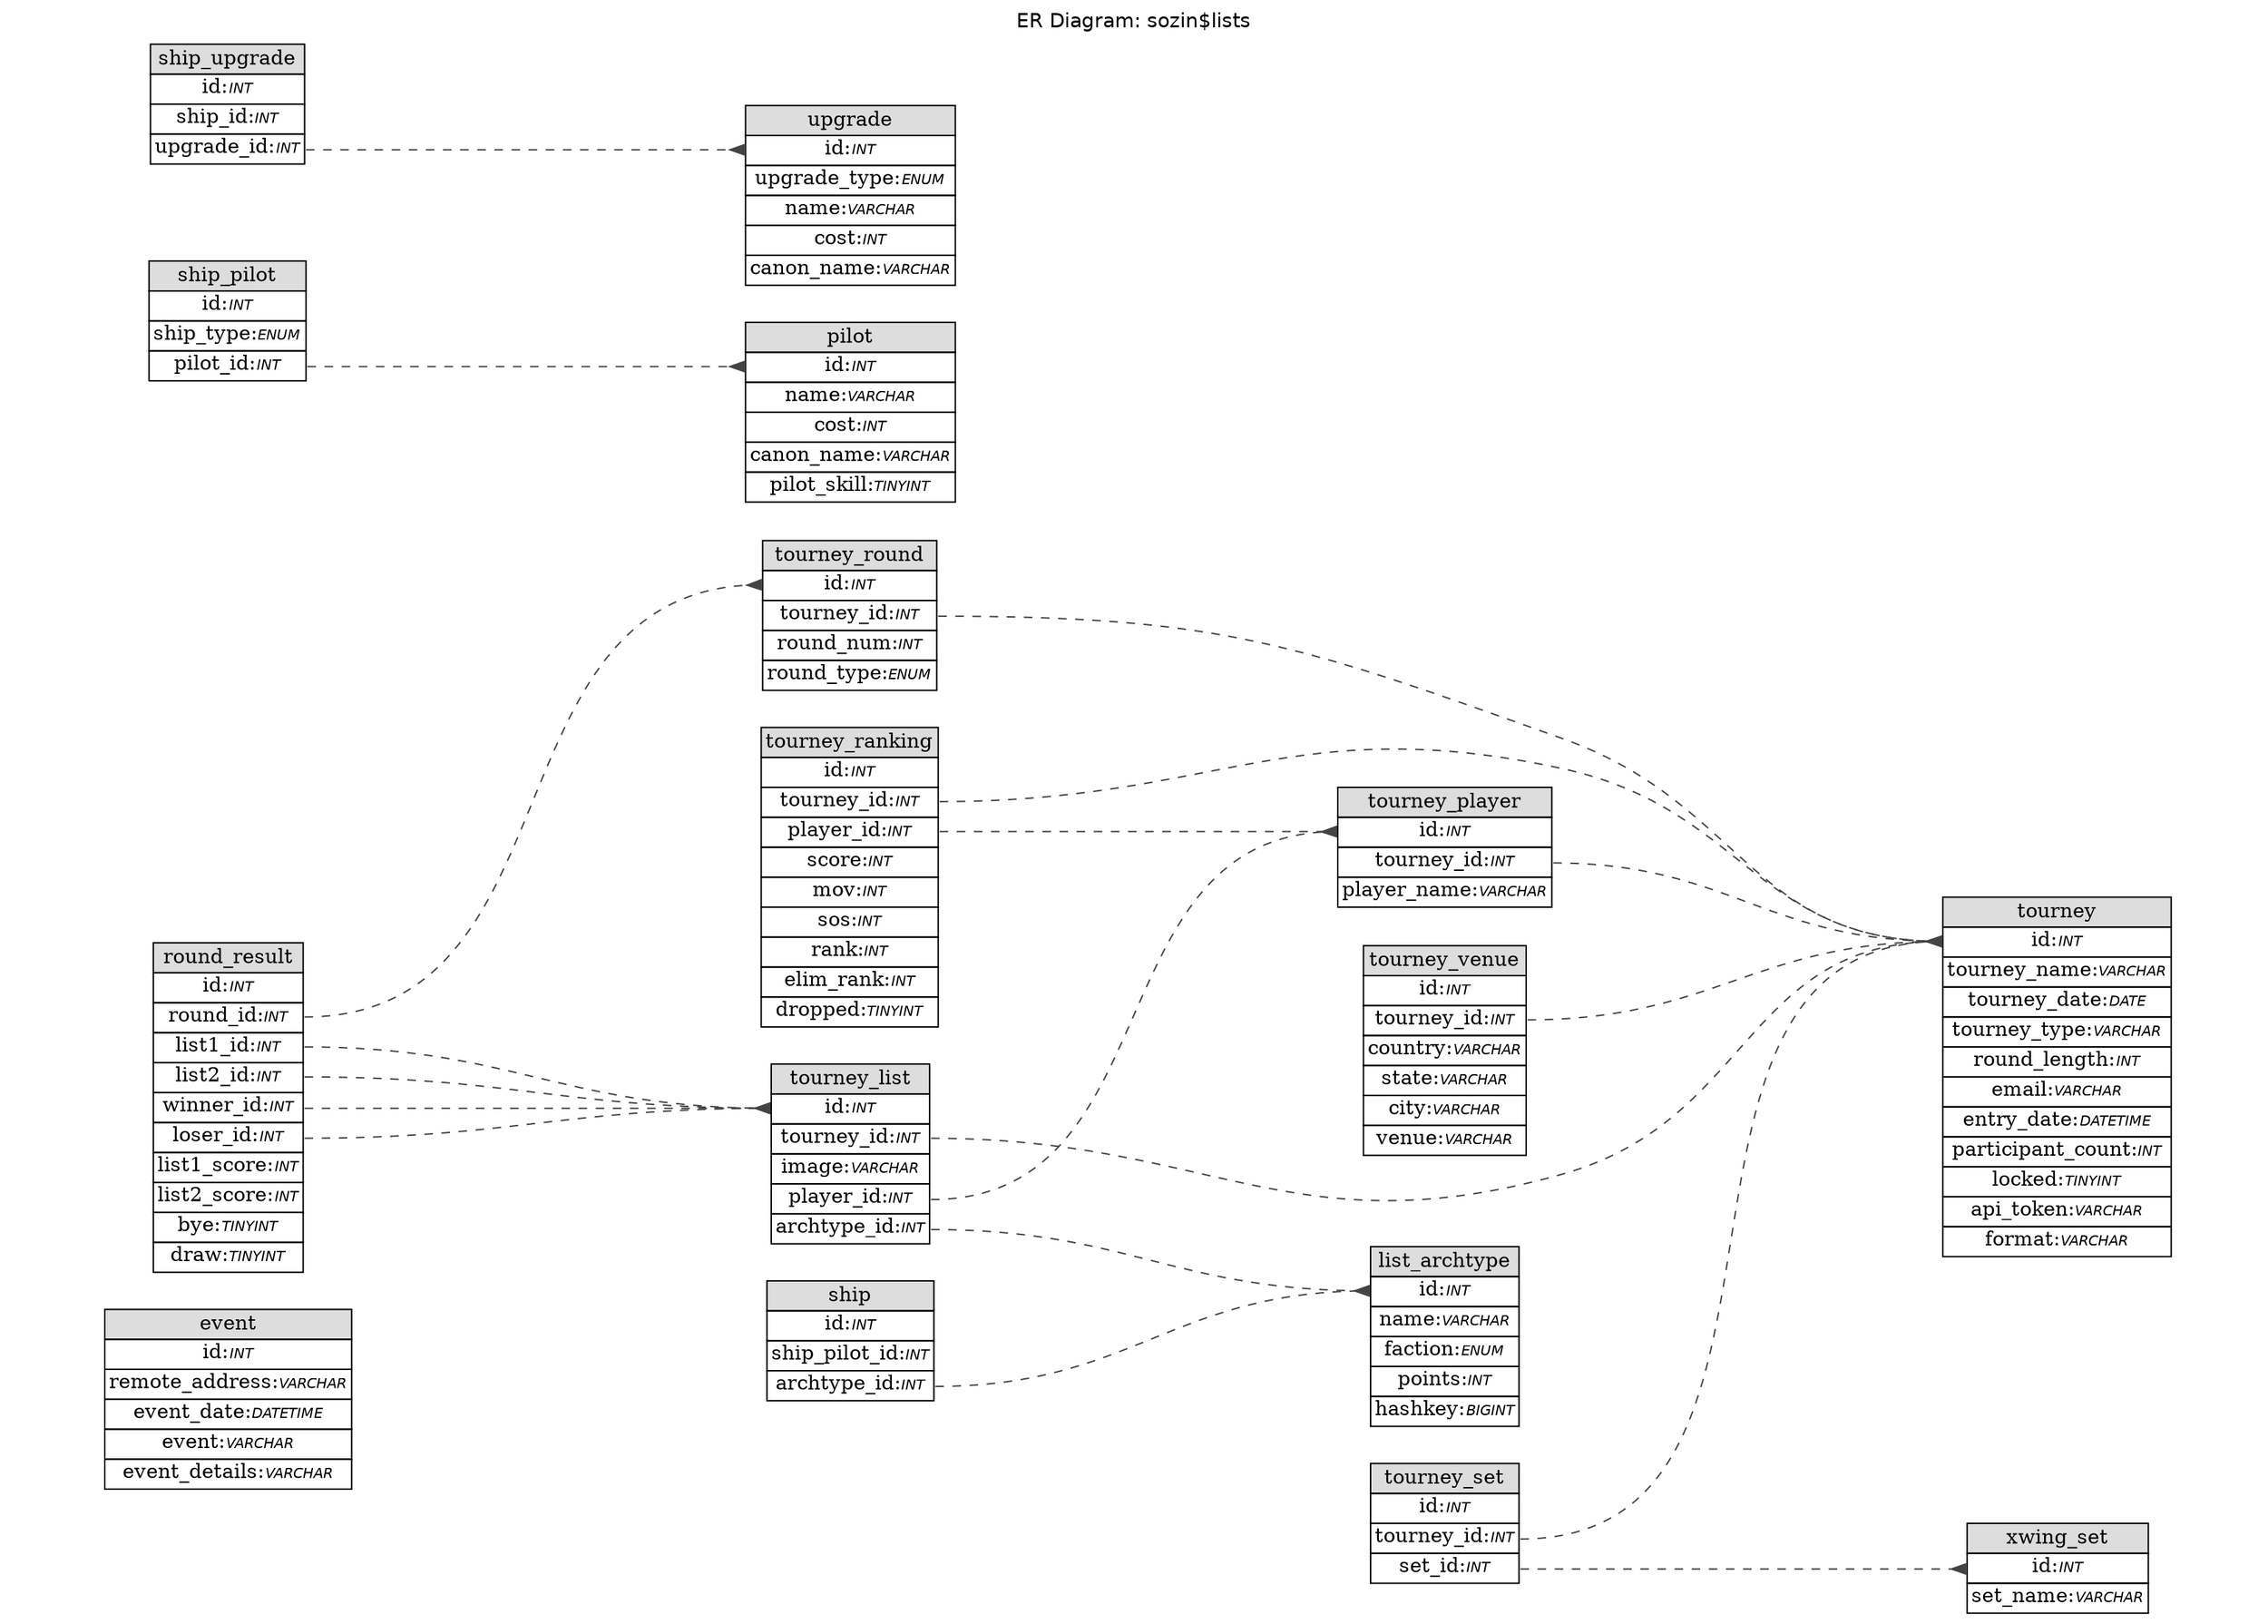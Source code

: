 // ************************************************************
// Generated by: Sequel Pro
// Version 4096
//
// http://www.sequelpro.com/
// http://code.google.com/p/sequel-pro/
//
// Host: localhost (MySQL 5.6.24)
// Database: sozin$lists
// Generation Time: 2015-09-19 15:13:52 +0000
// ************************************************************

digraph "Database Structure" {
	label = "ER Diagram: sozin$lists";
	labelloc = t;
	compound = true;
	node [ shape = record ];
	fontname = "Helvetica";
	ranksep = 1.25;
	ratio = 0.7;
	rankdir = LR;
	subgraph "table_event" {
		node [ shape = "plaintext" ];
		"event" [ label=<
			<TABLE BORDER="0" CELLSPACING="0" CELLBORDER="1">
			<TR><TD COLSPAN="3" BGCOLOR="#DDDDDD">event</TD></TR>
			<TR><TD COLSPAN="3" PORT="id">id:<FONT FACE="Helvetica-Oblique" POINT-SIZE="10">INT</FONT></TD></TR>
			<TR><TD COLSPAN="3" PORT="remote_address">remote_address:<FONT FACE="Helvetica-Oblique" POINT-SIZE="10">VARCHAR</FONT></TD></TR>
			<TR><TD COLSPAN="3" PORT="event_date">event_date:<FONT FACE="Helvetica-Oblique" POINT-SIZE="10">DATETIME</FONT></TD></TR>
			<TR><TD COLSPAN="3" PORT="event">event:<FONT FACE="Helvetica-Oblique" POINT-SIZE="10">VARCHAR</FONT></TD></TR>
			<TR><TD COLSPAN="3" PORT="event_details">event_details:<FONT FACE="Helvetica-Oblique" POINT-SIZE="10">VARCHAR</FONT></TD></TR>
			</TABLE>>
		];
	}
	subgraph "table_list_archtype" {
		node [ shape = "plaintext" ];
		"list_archtype" [ label=<
			<TABLE BORDER="0" CELLSPACING="0" CELLBORDER="1">
			<TR><TD COLSPAN="3" BGCOLOR="#DDDDDD">list_archtype</TD></TR>
			<TR><TD COLSPAN="3" PORT="id">id:<FONT FACE="Helvetica-Oblique" POINT-SIZE="10">INT</FONT></TD></TR>
			<TR><TD COLSPAN="3" PORT="name">name:<FONT FACE="Helvetica-Oblique" POINT-SIZE="10">VARCHAR</FONT></TD></TR>
			<TR><TD COLSPAN="3" PORT="faction">faction:<FONT FACE="Helvetica-Oblique" POINT-SIZE="10">ENUM</FONT></TD></TR>
			<TR><TD COLSPAN="3" PORT="points">points:<FONT FACE="Helvetica-Oblique" POINT-SIZE="10">INT</FONT></TD></TR>
			<TR><TD COLSPAN="3" PORT="hashkey">hashkey:<FONT FACE="Helvetica-Oblique" POINT-SIZE="10">BIGINT</FONT></TD></TR>
			</TABLE>>
		];
	}
	subgraph "table_pilot" {
		node [ shape = "plaintext" ];
		"pilot" [ label=<
			<TABLE BORDER="0" CELLSPACING="0" CELLBORDER="1">
			<TR><TD COLSPAN="3" BGCOLOR="#DDDDDD">pilot</TD></TR>
			<TR><TD COLSPAN="3" PORT="id">id:<FONT FACE="Helvetica-Oblique" POINT-SIZE="10">INT</FONT></TD></TR>
			<TR><TD COLSPAN="3" PORT="name">name:<FONT FACE="Helvetica-Oblique" POINT-SIZE="10">VARCHAR</FONT></TD></TR>
			<TR><TD COLSPAN="3" PORT="cost">cost:<FONT FACE="Helvetica-Oblique" POINT-SIZE="10">INT</FONT></TD></TR>
			<TR><TD COLSPAN="3" PORT="canon_name">canon_name:<FONT FACE="Helvetica-Oblique" POINT-SIZE="10">VARCHAR</FONT></TD></TR>
			<TR><TD COLSPAN="3" PORT="pilot_skill">pilot_skill:<FONT FACE="Helvetica-Oblique" POINT-SIZE="10">TINYINT</FONT></TD></TR>
			</TABLE>>
		];
	}
	subgraph "table_round_result" {
		node [ shape = "plaintext" ];
		"round_result" [ label=<
			<TABLE BORDER="0" CELLSPACING="0" CELLBORDER="1">
			<TR><TD COLSPAN="3" BGCOLOR="#DDDDDD">round_result</TD></TR>
			<TR><TD COLSPAN="3" PORT="id">id:<FONT FACE="Helvetica-Oblique" POINT-SIZE="10">INT</FONT></TD></TR>
			<TR><TD COLSPAN="3" PORT="round_id">round_id:<FONT FACE="Helvetica-Oblique" POINT-SIZE="10">INT</FONT></TD></TR>
			<TR><TD COLSPAN="3" PORT="list1_id">list1_id:<FONT FACE="Helvetica-Oblique" POINT-SIZE="10">INT</FONT></TD></TR>
			<TR><TD COLSPAN="3" PORT="list2_id">list2_id:<FONT FACE="Helvetica-Oblique" POINT-SIZE="10">INT</FONT></TD></TR>
			<TR><TD COLSPAN="3" PORT="winner_id">winner_id:<FONT FACE="Helvetica-Oblique" POINT-SIZE="10">INT</FONT></TD></TR>
			<TR><TD COLSPAN="3" PORT="loser_id">loser_id:<FONT FACE="Helvetica-Oblique" POINT-SIZE="10">INT</FONT></TD></TR>
			<TR><TD COLSPAN="3" PORT="list1_score">list1_score:<FONT FACE="Helvetica-Oblique" POINT-SIZE="10">INT</FONT></TD></TR>
			<TR><TD COLSPAN="3" PORT="list2_score">list2_score:<FONT FACE="Helvetica-Oblique" POINT-SIZE="10">INT</FONT></TD></TR>
			<TR><TD COLSPAN="3" PORT="bye">bye:<FONT FACE="Helvetica-Oblique" POINT-SIZE="10">TINYINT</FONT></TD></TR>
			<TR><TD COLSPAN="3" PORT="draw">draw:<FONT FACE="Helvetica-Oblique" POINT-SIZE="10">TINYINT</FONT></TD></TR>
			</TABLE>>
		];
	}
	subgraph "table_ship" {
		node [ shape = "plaintext" ];
		"ship" [ label=<
			<TABLE BORDER="0" CELLSPACING="0" CELLBORDER="1">
			<TR><TD COLSPAN="3" BGCOLOR="#DDDDDD">ship</TD></TR>
			<TR><TD COLSPAN="3" PORT="id">id:<FONT FACE="Helvetica-Oblique" POINT-SIZE="10">INT</FONT></TD></TR>
			<TR><TD COLSPAN="3" PORT="ship_pilot_id">ship_pilot_id:<FONT FACE="Helvetica-Oblique" POINT-SIZE="10">INT</FONT></TD></TR>
			<TR><TD COLSPAN="3" PORT="archtype_id">archtype_id:<FONT FACE="Helvetica-Oblique" POINT-SIZE="10">INT</FONT></TD></TR>
			</TABLE>>
		];
	}
	subgraph "table_ship_pilot" {
		node [ shape = "plaintext" ];
		"ship_pilot" [ label=<
			<TABLE BORDER="0" CELLSPACING="0" CELLBORDER="1">
			<TR><TD COLSPAN="3" BGCOLOR="#DDDDDD">ship_pilot</TD></TR>
			<TR><TD COLSPAN="3" PORT="id">id:<FONT FACE="Helvetica-Oblique" POINT-SIZE="10">INT</FONT></TD></TR>
			<TR><TD COLSPAN="3" PORT="ship_type">ship_type:<FONT FACE="Helvetica-Oblique" POINT-SIZE="10">ENUM</FONT></TD></TR>
			<TR><TD COLSPAN="3" PORT="pilot_id">pilot_id:<FONT FACE="Helvetica-Oblique" POINT-SIZE="10">INT</FONT></TD></TR>
			</TABLE>>
		];
	}
	subgraph "table_ship_upgrade" {
		node [ shape = "plaintext" ];
		"ship_upgrade" [ label=<
			<TABLE BORDER="0" CELLSPACING="0" CELLBORDER="1">
			<TR><TD COLSPAN="3" BGCOLOR="#DDDDDD">ship_upgrade</TD></TR>
			<TR><TD COLSPAN="3" PORT="id">id:<FONT FACE="Helvetica-Oblique" POINT-SIZE="10">INT</FONT></TD></TR>
			<TR><TD COLSPAN="3" PORT="ship_id">ship_id:<FONT FACE="Helvetica-Oblique" POINT-SIZE="10">INT</FONT></TD></TR>
			<TR><TD COLSPAN="3" PORT="upgrade_id">upgrade_id:<FONT FACE="Helvetica-Oblique" POINT-SIZE="10">INT</FONT></TD></TR>
			</TABLE>>
		];
	}
	subgraph "table_tourney" {
		node [ shape = "plaintext" ];
		"tourney" [ label=<
			<TABLE BORDER="0" CELLSPACING="0" CELLBORDER="1">
			<TR><TD COLSPAN="3" BGCOLOR="#DDDDDD">tourney</TD></TR>
			<TR><TD COLSPAN="3" PORT="id">id:<FONT FACE="Helvetica-Oblique" POINT-SIZE="10">INT</FONT></TD></TR>
			<TR><TD COLSPAN="3" PORT="tourney_name">tourney_name:<FONT FACE="Helvetica-Oblique" POINT-SIZE="10">VARCHAR</FONT></TD></TR>
			<TR><TD COLSPAN="3" PORT="tourney_date">tourney_date:<FONT FACE="Helvetica-Oblique" POINT-SIZE="10">DATE</FONT></TD></TR>
			<TR><TD COLSPAN="3" PORT="tourney_type">tourney_type:<FONT FACE="Helvetica-Oblique" POINT-SIZE="10">VARCHAR</FONT></TD></TR>
			<TR><TD COLSPAN="3" PORT="round_length">round_length:<FONT FACE="Helvetica-Oblique" POINT-SIZE="10">INT</FONT></TD></TR>
			<TR><TD COLSPAN="3" PORT="email">email:<FONT FACE="Helvetica-Oblique" POINT-SIZE="10">VARCHAR</FONT></TD></TR>
			<TR><TD COLSPAN="3" PORT="entry_date">entry_date:<FONT FACE="Helvetica-Oblique" POINT-SIZE="10">DATETIME</FONT></TD></TR>
			<TR><TD COLSPAN="3" PORT="participant_count">participant_count:<FONT FACE="Helvetica-Oblique" POINT-SIZE="10">INT</FONT></TD></TR>
			<TR><TD COLSPAN="3" PORT="locked">locked:<FONT FACE="Helvetica-Oblique" POINT-SIZE="10">TINYINT</FONT></TD></TR>
			<TR><TD COLSPAN="3" PORT="api_token">api_token:<FONT FACE="Helvetica-Oblique" POINT-SIZE="10">VARCHAR</FONT></TD></TR>
			<TR><TD COLSPAN="3" PORT="format">format:<FONT FACE="Helvetica-Oblique" POINT-SIZE="10">VARCHAR</FONT></TD></TR>
			</TABLE>>
		];
	}
	subgraph "table_tourney_list" {
		node [ shape = "plaintext" ];
		"tourney_list" [ label=<
			<TABLE BORDER="0" CELLSPACING="0" CELLBORDER="1">
			<TR><TD COLSPAN="3" BGCOLOR="#DDDDDD">tourney_list</TD></TR>
			<TR><TD COLSPAN="3" PORT="id">id:<FONT FACE="Helvetica-Oblique" POINT-SIZE="10">INT</FONT></TD></TR>
			<TR><TD COLSPAN="3" PORT="tourney_id">tourney_id:<FONT FACE="Helvetica-Oblique" POINT-SIZE="10">INT</FONT></TD></TR>
			<TR><TD COLSPAN="3" PORT="image">image:<FONT FACE="Helvetica-Oblique" POINT-SIZE="10">VARCHAR</FONT></TD></TR>
			<TR><TD COLSPAN="3" PORT="player_id">player_id:<FONT FACE="Helvetica-Oblique" POINT-SIZE="10">INT</FONT></TD></TR>
			<TR><TD COLSPAN="3" PORT="archtype_id">archtype_id:<FONT FACE="Helvetica-Oblique" POINT-SIZE="10">INT</FONT></TD></TR>
			</TABLE>>
		];
	}
	subgraph "table_tourney_player" {
		node [ shape = "plaintext" ];
		"tourney_player" [ label=<
			<TABLE BORDER="0" CELLSPACING="0" CELLBORDER="1">
			<TR><TD COLSPAN="3" BGCOLOR="#DDDDDD">tourney_player</TD></TR>
			<TR><TD COLSPAN="3" PORT="id">id:<FONT FACE="Helvetica-Oblique" POINT-SIZE="10">INT</FONT></TD></TR>
			<TR><TD COLSPAN="3" PORT="tourney_id">tourney_id:<FONT FACE="Helvetica-Oblique" POINT-SIZE="10">INT</FONT></TD></TR>
			<TR><TD COLSPAN="3" PORT="player_name">player_name:<FONT FACE="Helvetica-Oblique" POINT-SIZE="10">VARCHAR</FONT></TD></TR>
			</TABLE>>
		];
	}
	subgraph "table_tourney_ranking" {
		node [ shape = "plaintext" ];
		"tourney_ranking" [ label=<
			<TABLE BORDER="0" CELLSPACING="0" CELLBORDER="1">
			<TR><TD COLSPAN="3" BGCOLOR="#DDDDDD">tourney_ranking</TD></TR>
			<TR><TD COLSPAN="3" PORT="id">id:<FONT FACE="Helvetica-Oblique" POINT-SIZE="10">INT</FONT></TD></TR>
			<TR><TD COLSPAN="3" PORT="tourney_id">tourney_id:<FONT FACE="Helvetica-Oblique" POINT-SIZE="10">INT</FONT></TD></TR>
			<TR><TD COLSPAN="3" PORT="player_id">player_id:<FONT FACE="Helvetica-Oblique" POINT-SIZE="10">INT</FONT></TD></TR>
			<TR><TD COLSPAN="3" PORT="score">score:<FONT FACE="Helvetica-Oblique" POINT-SIZE="10">INT</FONT></TD></TR>
			<TR><TD COLSPAN="3" PORT="mov">mov:<FONT FACE="Helvetica-Oblique" POINT-SIZE="10">INT</FONT></TD></TR>
			<TR><TD COLSPAN="3" PORT="sos">sos:<FONT FACE="Helvetica-Oblique" POINT-SIZE="10">INT</FONT></TD></TR>
			<TR><TD COLSPAN="3" PORT="rank">rank:<FONT FACE="Helvetica-Oblique" POINT-SIZE="10">INT</FONT></TD></TR>
			<TR><TD COLSPAN="3" PORT="elim_rank">elim_rank:<FONT FACE="Helvetica-Oblique" POINT-SIZE="10">INT</FONT></TD></TR>
			<TR><TD COLSPAN="3" PORT="dropped">dropped:<FONT FACE="Helvetica-Oblique" POINT-SIZE="10">TINYINT</FONT></TD></TR>
			</TABLE>>
		];
	}
	subgraph "table_tourney_round" {
		node [ shape = "plaintext" ];
		"tourney_round" [ label=<
			<TABLE BORDER="0" CELLSPACING="0" CELLBORDER="1">
			<TR><TD COLSPAN="3" BGCOLOR="#DDDDDD">tourney_round</TD></TR>
			<TR><TD COLSPAN="3" PORT="id">id:<FONT FACE="Helvetica-Oblique" POINT-SIZE="10">INT</FONT></TD></TR>
			<TR><TD COLSPAN="3" PORT="tourney_id">tourney_id:<FONT FACE="Helvetica-Oblique" POINT-SIZE="10">INT</FONT></TD></TR>
			<TR><TD COLSPAN="3" PORT="round_num">round_num:<FONT FACE="Helvetica-Oblique" POINT-SIZE="10">INT</FONT></TD></TR>
			<TR><TD COLSPAN="3" PORT="round_type">round_type:<FONT FACE="Helvetica-Oblique" POINT-SIZE="10">ENUM</FONT></TD></TR>
			</TABLE>>
		];
	}
	subgraph "table_tourney_set" {
		node [ shape = "plaintext" ];
		"tourney_set" [ label=<
			<TABLE BORDER="0" CELLSPACING="0" CELLBORDER="1">
			<TR><TD COLSPAN="3" BGCOLOR="#DDDDDD">tourney_set</TD></TR>
			<TR><TD COLSPAN="3" PORT="id">id:<FONT FACE="Helvetica-Oblique" POINT-SIZE="10">INT</FONT></TD></TR>
			<TR><TD COLSPAN="3" PORT="tourney_id">tourney_id:<FONT FACE="Helvetica-Oblique" POINT-SIZE="10">INT</FONT></TD></TR>
			<TR><TD COLSPAN="3" PORT="set_id">set_id:<FONT FACE="Helvetica-Oblique" POINT-SIZE="10">INT</FONT></TD></TR>
			</TABLE>>
		];
	}
	subgraph "table_tourney_venue" {
		node [ shape = "plaintext" ];
		"tourney_venue" [ label=<
			<TABLE BORDER="0" CELLSPACING="0" CELLBORDER="1">
			<TR><TD COLSPAN="3" BGCOLOR="#DDDDDD">tourney_venue</TD></TR>
			<TR><TD COLSPAN="3" PORT="id">id:<FONT FACE="Helvetica-Oblique" POINT-SIZE="10">INT</FONT></TD></TR>
			<TR><TD COLSPAN="3" PORT="tourney_id">tourney_id:<FONT FACE="Helvetica-Oblique" POINT-SIZE="10">INT</FONT></TD></TR>
			<TR><TD COLSPAN="3" PORT="country">country:<FONT FACE="Helvetica-Oblique" POINT-SIZE="10">VARCHAR</FONT></TD></TR>
			<TR><TD COLSPAN="3" PORT="state">state:<FONT FACE="Helvetica-Oblique" POINT-SIZE="10">VARCHAR</FONT></TD></TR>
			<TR><TD COLSPAN="3" PORT="city">city:<FONT FACE="Helvetica-Oblique" POINT-SIZE="10">VARCHAR</FONT></TD></TR>
			<TR><TD COLSPAN="3" PORT="venue">venue:<FONT FACE="Helvetica-Oblique" POINT-SIZE="10">VARCHAR</FONT></TD></TR>
			</TABLE>>
		];
	}
	subgraph "table_upgrade" {
		node [ shape = "plaintext" ];
		"upgrade" [ label=<
			<TABLE BORDER="0" CELLSPACING="0" CELLBORDER="1">
			<TR><TD COLSPAN="3" BGCOLOR="#DDDDDD">upgrade</TD></TR>
			<TR><TD COLSPAN="3" PORT="id">id:<FONT FACE="Helvetica-Oblique" POINT-SIZE="10">INT</FONT></TD></TR>
			<TR><TD COLSPAN="3" PORT="upgrade_type">upgrade_type:<FONT FACE="Helvetica-Oblique" POINT-SIZE="10">ENUM</FONT></TD></TR>
			<TR><TD COLSPAN="3" PORT="name">name:<FONT FACE="Helvetica-Oblique" POINT-SIZE="10">VARCHAR</FONT></TD></TR>
			<TR><TD COLSPAN="3" PORT="cost">cost:<FONT FACE="Helvetica-Oblique" POINT-SIZE="10">INT</FONT></TD></TR>
			<TR><TD COLSPAN="3" PORT="canon_name">canon_name:<FONT FACE="Helvetica-Oblique" POINT-SIZE="10">VARCHAR</FONT></TD></TR>
			</TABLE>>
		];
	}
	subgraph "table_xwing_set" {
		node [ shape = "plaintext" ];
		"xwing_set" [ label=<
			<TABLE BORDER="0" CELLSPACING="0" CELLBORDER="1">
			<TR><TD COLSPAN="3" BGCOLOR="#DDDDDD">xwing_set</TD></TR>
			<TR><TD COLSPAN="3" PORT="id">id:<FONT FACE="Helvetica-Oblique" POINT-SIZE="10">INT</FONT></TD></TR>
			<TR><TD COLSPAN="3" PORT="set_name">set_name:<FONT FACE="Helvetica-Oblique" POINT-SIZE="10">VARCHAR</FONT></TD></TR>
			</TABLE>>
		];
	}
edge [ arrowhead=inv, arrowtail=normal, style=dashed, color="#444444" ];
round_result:round_id -> tourney_round:id ;
round_result:list1_id -> tourney_list:id ;
round_result:list2_id -> tourney_list:id ;
round_result:winner_id -> tourney_list:id ;
round_result:loser_id -> tourney_list:id ;
ship:archtype_id -> list_archtype:id ;
ship_pilot:pilot_id -> pilot:id ;
ship_upgrade:upgrade_id -> upgrade:id ;
tourney_list:tourney_id -> tourney:id ;
tourney_list:player_id -> tourney_player:id ;
tourney_list:archtype_id -> list_archtype:id ;
tourney_player:tourney_id -> tourney:id ;
tourney_ranking:tourney_id -> tourney:id ;
tourney_ranking:player_id -> tourney_player:id ;
tourney_round:tourney_id -> tourney:id ;
tourney_set:tourney_id -> tourney:id ;
tourney_set:set_id -> xwing_set:id ;
tourney_venue:tourney_id -> tourney:id ;
}

